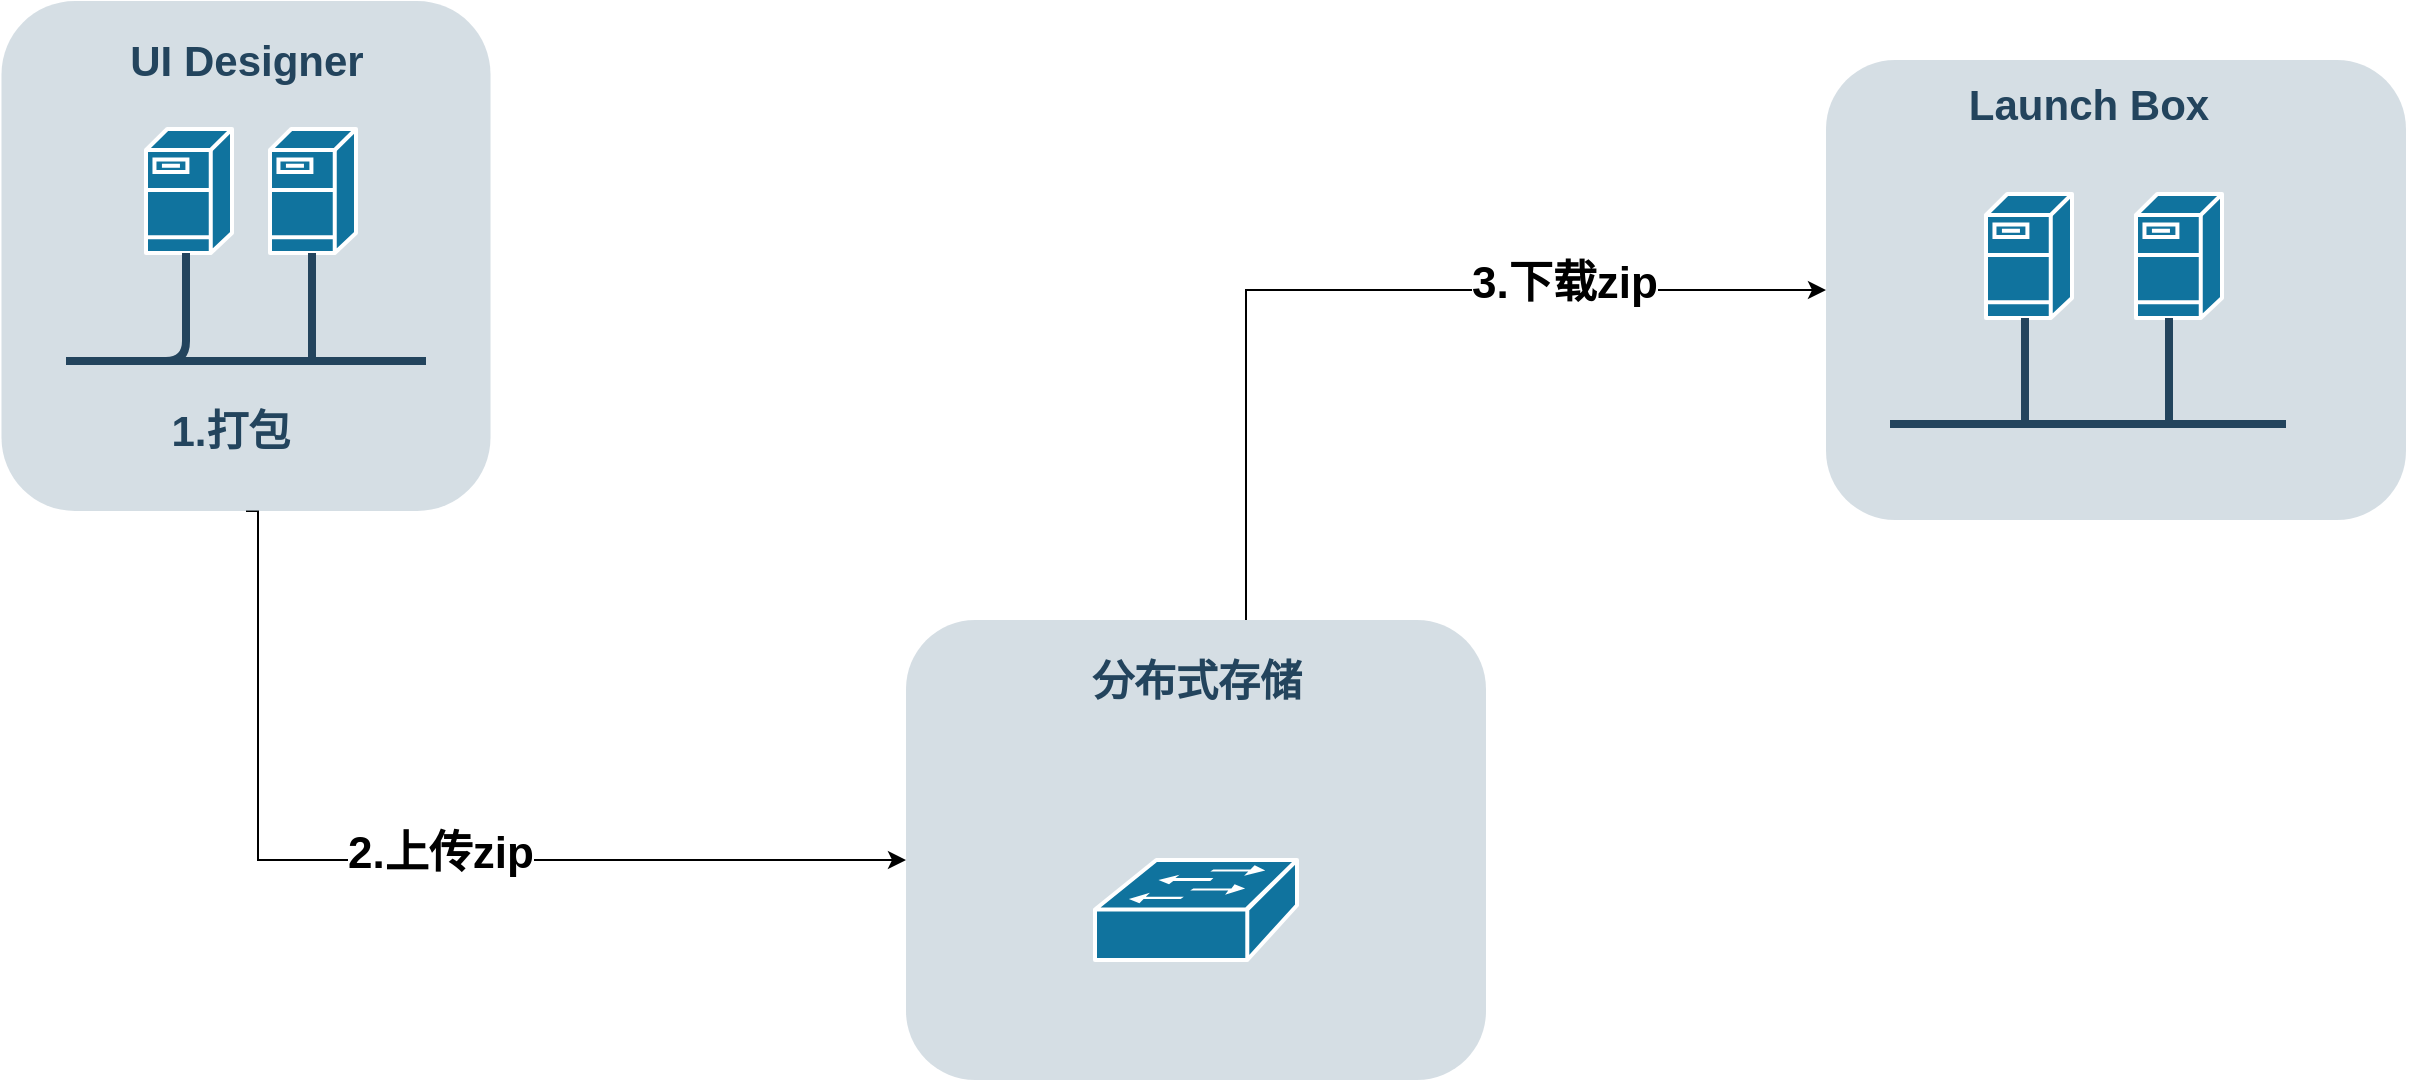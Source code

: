 <mxfile version="20.8.5" type="github">
  <diagram id="6a731a19-8d31-9384-78a2-239565b7b9f0" name="Page-1">
    <mxGraphModel dx="2049" dy="1011" grid="1" gridSize="10" guides="1" tooltips="1" connect="1" arrows="1" fold="1" page="1" pageScale="1" pageWidth="827" pageHeight="1169" background="none" math="0" shadow="0">
      <root>
        <mxCell id="0" />
        <mxCell id="1" parent="0" />
        <mxCell id="lhz5KJ_MUgVAsTisq1fL-2274" value="" style="rounded=1;whiteSpace=wrap;html=1;strokeColor=none;fillColor=#BAC8D3;fontSize=24;fontColor=#23445D;align=center;opacity=60;" vertex="1" parent="1">
          <mxGeometry x="700" y="530" width="290" height="230" as="geometry" />
        </mxCell>
        <mxCell id="2094" value="" style="rounded=1;whiteSpace=wrap;html=1;strokeColor=none;fillColor=#BAC8D3;fontSize=24;fontColor=#23445D;align=center;opacity=60;" parent="1" vertex="1">
          <mxGeometry x="1160" y="250" width="290" height="230" as="geometry" />
        </mxCell>
        <mxCell id="lhz5KJ_MUgVAsTisq1fL-2265" style="edgeStyle=orthogonalEdgeStyle;rounded=0;orthogonalLoop=1;jettySize=auto;html=1;exitX=0.5;exitY=1;exitDx=0;exitDy=0;" edge="1" parent="1" source="2095" target="lhz5KJ_MUgVAsTisq1fL-2274">
          <mxGeometry relative="1" as="geometry">
            <Array as="points">
              <mxPoint x="376" y="650" />
            </Array>
          </mxGeometry>
        </mxCell>
        <mxCell id="lhz5KJ_MUgVAsTisq1fL-2272" value="&lt;h1&gt;2.上传zip&lt;/h1&gt;" style="edgeLabel;html=1;align=center;verticalAlign=middle;resizable=0;points=[];" vertex="1" connectable="0" parent="lhz5KJ_MUgVAsTisq1fL-2265">
          <mxGeometry x="-0.03" y="3" relative="1" as="geometry">
            <mxPoint x="27" as="offset" />
          </mxGeometry>
        </mxCell>
        <mxCell id="2095" value="" style="rounded=1;whiteSpace=wrap;html=1;strokeColor=none;fillColor=#BAC8D3;fontSize=24;fontColor=#23445D;align=center;opacity=60;" parent="1" vertex="1">
          <mxGeometry x="247.75" y="220.5" width="244.5" height="255" as="geometry" />
        </mxCell>
        <mxCell id="2097" value="" style="shape=mxgraph.cisco.servers.fileserver;html=1;dashed=0;fillColor=#10739E;strokeColor=#ffffff;strokeWidth=2;verticalLabelPosition=bottom;verticalAlign=top;fontFamily=Helvetica;fontSize=36;fontColor=#FFB366" parent="1" vertex="1">
          <mxGeometry x="320" y="284.5" width="43" height="62" as="geometry" />
        </mxCell>
        <mxCell id="2098" value="" style="shape=mxgraph.cisco.servers.fileserver;html=1;dashed=0;fillColor=#10739E;strokeColor=#ffffff;strokeWidth=2;verticalLabelPosition=bottom;verticalAlign=top;fontFamily=Helvetica;fontSize=36;fontColor=#FFB366" parent="1" vertex="1">
          <mxGeometry x="382" y="284.5" width="43" height="62" as="geometry" />
        </mxCell>
        <mxCell id="2103" value="" style="shape=mxgraph.cisco.servers.fileserver;html=1;dashed=0;fillColor=#10739E;strokeColor=#ffffff;strokeWidth=2;verticalLabelPosition=bottom;verticalAlign=top;fontFamily=Helvetica;fontSize=36;fontColor=#FFB366" parent="1" vertex="1">
          <mxGeometry x="1240" y="317" width="43" height="62" as="geometry" />
        </mxCell>
        <mxCell id="2104" value="" style="shape=mxgraph.cisco.servers.fileserver;html=1;dashed=0;fillColor=#10739E;strokeColor=#ffffff;strokeWidth=2;verticalLabelPosition=bottom;verticalAlign=top;fontFamily=Helvetica;fontSize=36;fontColor=#FFB366" parent="1" vertex="1">
          <mxGeometry x="1315" y="317" width="43" height="62" as="geometry" />
        </mxCell>
        <mxCell id="2152" value="" style="line;html=1;strokeColor=#23445D;" parent="1" vertex="1">
          <mxGeometry x="280" y="395.5" width="180" height="10" as="geometry" />
        </mxCell>
        <mxCell id="2153" value="" style="line;html=1;strokeColor=#23445D;" parent="1" vertex="1">
          <mxGeometry x="1192" y="427" width="198" height="10" as="geometry" />
        </mxCell>
        <mxCell id="2157" value="" style="edgeStyle=elbowEdgeStyle;elbow=horizontal;endArrow=none;html=1;strokeColor=#23445D;endFill=0;strokeWidth=4;rounded=1" parent="1" target="2098" edge="1">
          <mxGeometry width="100" height="100" relative="1" as="geometry">
            <mxPoint x="403" y="399.5" as="sourcePoint" />
            <mxPoint x="403.333" y="346.444" as="targetPoint" />
          </mxGeometry>
        </mxCell>
        <mxCell id="2160" value="" style="edgeStyle=elbowEdgeStyle;elbow=horizontal;endArrow=none;html=1;strokeColor=#23445D;endFill=0;strokeWidth=4;rounded=1" parent="1" target="2097" edge="1">
          <mxGeometry width="100" height="100" relative="1" as="geometry">
            <mxPoint x="290" y="400.5" as="sourcePoint" />
            <mxPoint x="198.806" y="347.444" as="targetPoint" />
            <Array as="points">
              <mxPoint x="340" y="370.5" />
            </Array>
          </mxGeometry>
        </mxCell>
        <mxCell id="2164" value="" style="edgeStyle=elbowEdgeStyle;elbow=horizontal;endArrow=none;html=1;strokeColor=#23445D;endFill=0;strokeWidth=4;rounded=1" parent="1" source="2103" edge="1">
          <mxGeometry width="100" height="100" relative="1" as="geometry">
            <mxPoint x="1259" y="390" as="sourcePoint" />
            <mxPoint x="1259.278" y="432.083" as="targetPoint" />
          </mxGeometry>
        </mxCell>
        <mxCell id="2165" value="" style="edgeStyle=elbowEdgeStyle;elbow=horizontal;endArrow=none;html=1;strokeColor=#23445D;endFill=0;strokeWidth=4;rounded=1" parent="1" source="2104" edge="1">
          <mxGeometry width="100" height="100" relative="1" as="geometry">
            <mxPoint x="1331" y="390.0" as="sourcePoint" />
            <mxPoint x="1331.278" y="432.083" as="targetPoint" />
          </mxGeometry>
        </mxCell>
        <mxCell id="2226" value="&lt;h2&gt;&lt;font color=&quot;#23445d&quot;&gt;1.打包&lt;/font&gt;&lt;/h2&gt;" style="rounded=1;whiteSpace=wrap;html=1;strokeColor=none;fillColor=none;fontSize=14;fontColor=#742B21;align=center;fontStyle=1" parent="1" vertex="1">
          <mxGeometry x="250" y="425.5" width="225" height="19" as="geometry" />
        </mxCell>
        <mxCell id="2227" value="&lt;h2&gt;&lt;font color=&quot;#23445d&quot;&gt;Launch Box&lt;/font&gt;&lt;/h2&gt;" style="rounded=1;whiteSpace=wrap;html=1;strokeColor=none;fillColor=none;fontSize=14;fontColor=#742B21;align=center;fontStyle=1" parent="1" vertex="1">
          <mxGeometry x="1219.5" y="262" width="143" height="19" as="geometry" />
        </mxCell>
        <mxCell id="lhz5KJ_MUgVAsTisq1fL-2264" style="edgeStyle=orthogonalEdgeStyle;rounded=0;orthogonalLoop=1;jettySize=auto;html=1;" edge="1" parent="1" source="lhz5KJ_MUgVAsTisq1fL-2274" target="2094">
          <mxGeometry relative="1" as="geometry">
            <mxPoint x="821" y="500" as="sourcePoint" />
            <Array as="points">
              <mxPoint x="870" y="365" />
            </Array>
          </mxGeometry>
        </mxCell>
        <mxCell id="lhz5KJ_MUgVAsTisq1fL-2273" value="&lt;h1&gt;3.下载zip&lt;/h1&gt;" style="edgeLabel;html=1;align=center;verticalAlign=middle;resizable=0;points=[];" vertex="1" connectable="0" parent="lhz5KJ_MUgVAsTisq1fL-2264">
          <mxGeometry x="0.089" y="3" relative="1" as="geometry">
            <mxPoint x="76" as="offset" />
          </mxGeometry>
        </mxCell>
        <mxCell id="lhz5KJ_MUgVAsTisq1fL-2257" value="" style="shape=mxgraph.cisco.switches.workgroup_switch;html=1;dashed=0;fillColor=#10739E;strokeColor=#ffffff;strokeWidth=2;verticalLabelPosition=bottom;verticalAlign=top;fontFamily=Helvetica;fontSize=36;fontColor=#FFB366" vertex="1" parent="1">
          <mxGeometry x="794.5" y="650" width="101" height="50" as="geometry" />
        </mxCell>
        <mxCell id="lhz5KJ_MUgVAsTisq1fL-2284" value="&lt;h2&gt;&lt;font color=&quot;#23445d&quot;&gt;分布式存储&lt;/font&gt;&lt;/h2&gt;" style="rounded=1;whiteSpace=wrap;html=1;strokeColor=none;fillColor=none;fontSize=14;fontColor=#742B21;align=center;fontStyle=1" vertex="1" parent="1">
          <mxGeometry x="773.5" y="550" width="143" height="19" as="geometry" />
        </mxCell>
        <mxCell id="lhz5KJ_MUgVAsTisq1fL-2285" value="&lt;h2&gt;&lt;font color=&quot;#23445d&quot;&gt;UI Designer&lt;/font&gt;&lt;/h2&gt;" style="rounded=1;whiteSpace=wrap;html=1;strokeColor=none;fillColor=none;fontSize=14;fontColor=#742B21;align=center;fontStyle=1" vertex="1" parent="1">
          <mxGeometry x="257.5" y="240.5" width="225" height="19" as="geometry" />
        </mxCell>
      </root>
    </mxGraphModel>
  </diagram>
</mxfile>
